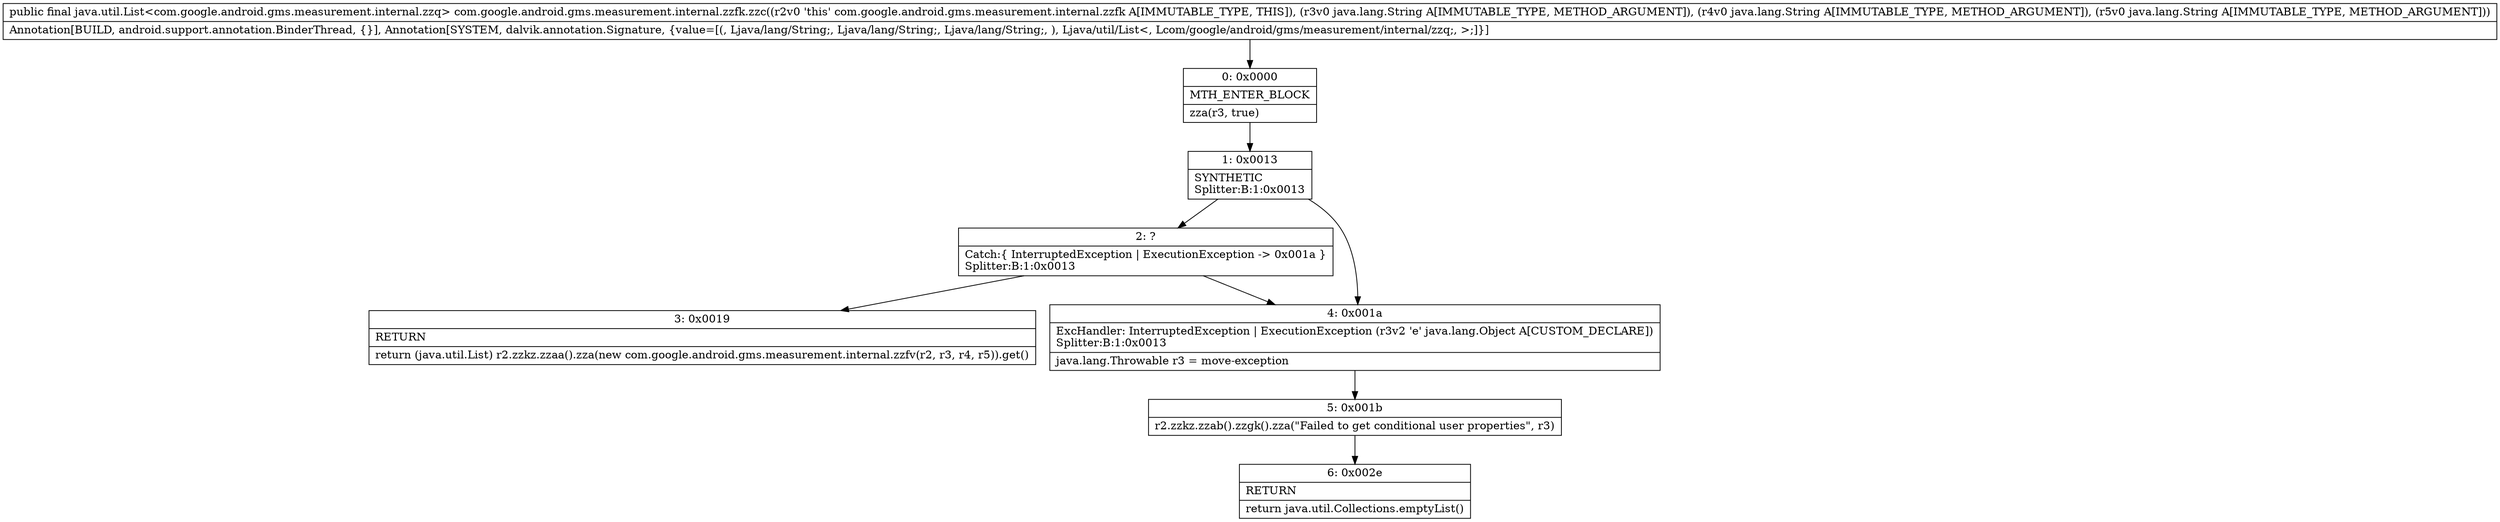 digraph "CFG forcom.google.android.gms.measurement.internal.zzfk.zzc(Ljava\/lang\/String;Ljava\/lang\/String;Ljava\/lang\/String;)Ljava\/util\/List;" {
Node_0 [shape=record,label="{0\:\ 0x0000|MTH_ENTER_BLOCK\l|zza(r3, true)\l}"];
Node_1 [shape=record,label="{1\:\ 0x0013|SYNTHETIC\lSplitter:B:1:0x0013\l}"];
Node_2 [shape=record,label="{2\:\ ?|Catch:\{ InterruptedException \| ExecutionException \-\> 0x001a \}\lSplitter:B:1:0x0013\l}"];
Node_3 [shape=record,label="{3\:\ 0x0019|RETURN\l|return (java.util.List) r2.zzkz.zzaa().zza(new com.google.android.gms.measurement.internal.zzfv(r2, r3, r4, r5)).get()\l}"];
Node_4 [shape=record,label="{4\:\ 0x001a|ExcHandler: InterruptedException \| ExecutionException (r3v2 'e' java.lang.Object A[CUSTOM_DECLARE])\lSplitter:B:1:0x0013\l|java.lang.Throwable r3 = move\-exception\l}"];
Node_5 [shape=record,label="{5\:\ 0x001b|r2.zzkz.zzab().zzgk().zza(\"Failed to get conditional user properties\", r3)\l}"];
Node_6 [shape=record,label="{6\:\ 0x002e|RETURN\l|return java.util.Collections.emptyList()\l}"];
MethodNode[shape=record,label="{public final java.util.List\<com.google.android.gms.measurement.internal.zzq\> com.google.android.gms.measurement.internal.zzfk.zzc((r2v0 'this' com.google.android.gms.measurement.internal.zzfk A[IMMUTABLE_TYPE, THIS]), (r3v0 java.lang.String A[IMMUTABLE_TYPE, METHOD_ARGUMENT]), (r4v0 java.lang.String A[IMMUTABLE_TYPE, METHOD_ARGUMENT]), (r5v0 java.lang.String A[IMMUTABLE_TYPE, METHOD_ARGUMENT]))  | Annotation[BUILD, android.support.annotation.BinderThread, \{\}], Annotation[SYSTEM, dalvik.annotation.Signature, \{value=[(, Ljava\/lang\/String;, Ljava\/lang\/String;, Ljava\/lang\/String;, ), Ljava\/util\/List\<, Lcom\/google\/android\/gms\/measurement\/internal\/zzq;, \>;]\}]\l}"];
MethodNode -> Node_0;
Node_0 -> Node_1;
Node_1 -> Node_2;
Node_1 -> Node_4;
Node_2 -> Node_3;
Node_2 -> Node_4;
Node_4 -> Node_5;
Node_5 -> Node_6;
}

